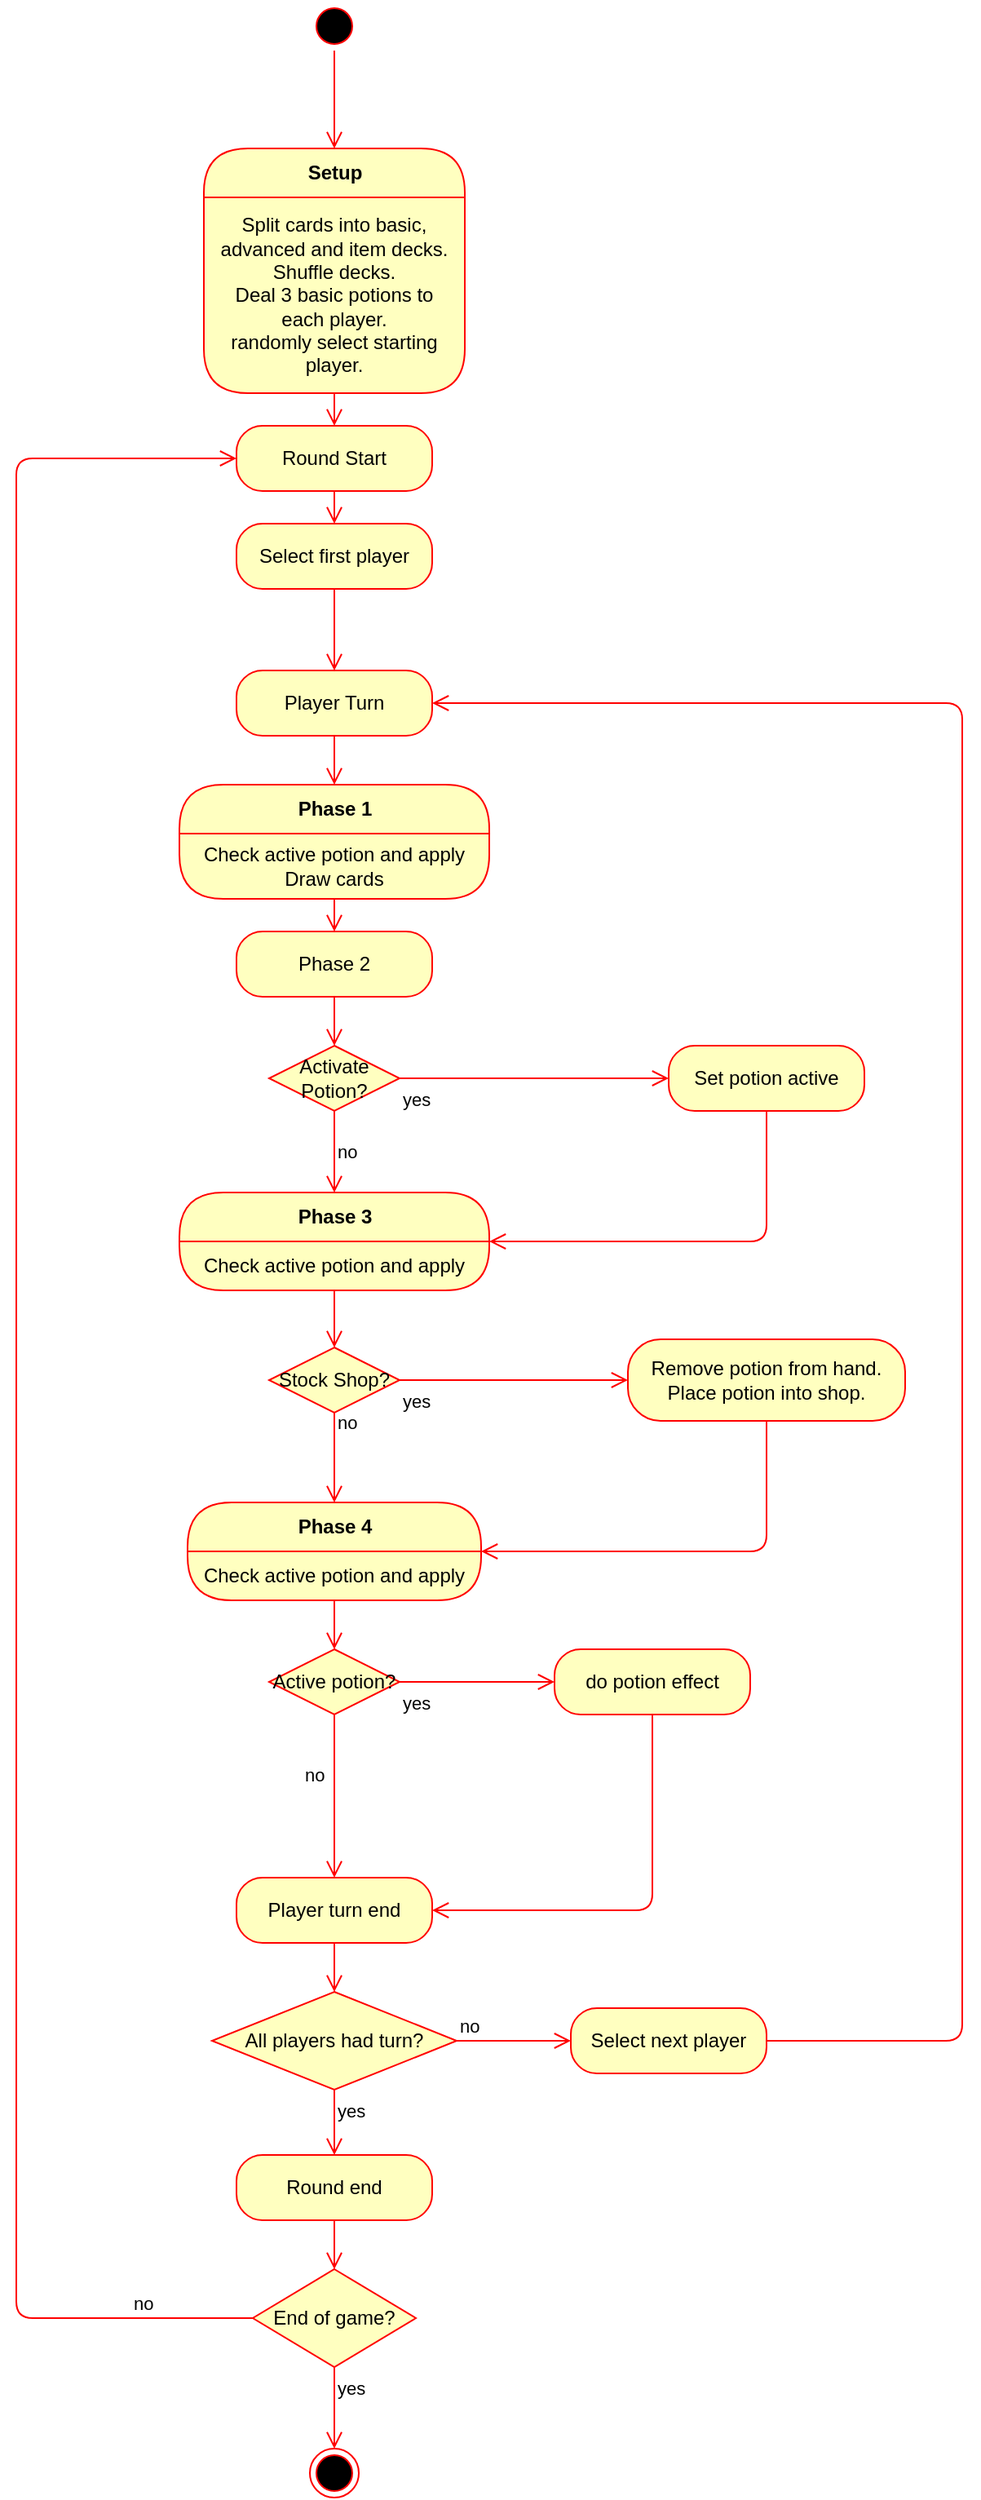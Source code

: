 <mxfile version="13.0.1" type="device"><diagram name="Page-1" id="58cdce13-f638-feb5-8d6f-7d28b1aa9fa0"><mxGraphModel dx="465" dy="817" grid="1" gridSize="10" guides="1" tooltips="1" connect="1" arrows="1" fold="1" page="0" pageScale="1" pageWidth="1100" pageHeight="850" background="#ffffff" math="0" shadow="0"><root><mxCell id="0"/><mxCell id="1" parent="0"/><mxCell id="uOx66koY2mOuwwDWzKwl-1" value="" style="ellipse;html=1;shape=startState;fillColor=#000000;strokeColor=#ff0000;" parent="1" vertex="1"><mxGeometry x="230" y="20" width="30" height="30" as="geometry"/></mxCell><mxCell id="uOx66koY2mOuwwDWzKwl-2" value="" style="edgeStyle=orthogonalEdgeStyle;html=1;verticalAlign=bottom;endArrow=open;endSize=8;strokeColor=#ff0000;entryX=0.5;entryY=0;entryDx=0;entryDy=0;" parent="1" source="uOx66koY2mOuwwDWzKwl-1" target="uOx66koY2mOuwwDWzKwl-8" edge="1"><mxGeometry relative="1" as="geometry"><mxPoint x="310" y="90" as="targetPoint"/></mxGeometry></mxCell><mxCell id="uOx66koY2mOuwwDWzKwl-10" value="" style="edgeStyle=orthogonalEdgeStyle;html=1;verticalAlign=bottom;endArrow=open;endSize=8;strokeColor=#ff0000;entryX=0.5;entryY=0;entryDx=0;entryDy=0;" parent="1" source="uOx66koY2mOuwwDWzKwl-8" target="uOx66koY2mOuwwDWzKwl-11" edge="1"><mxGeometry relative="1" as="geometry"><mxPoint x="245" y="320" as="targetPoint"/></mxGeometry></mxCell><mxCell id="uOx66koY2mOuwwDWzKwl-8" value="Setup" style="swimlane;html=1;fontStyle=1;align=center;verticalAlign=middle;childLayout=stackLayout;horizontal=1;startSize=30;horizontalStack=0;resizeParent=0;resizeLast=1;container=0;fontColor=#000000;collapsible=0;rounded=1;arcSize=30;strokeColor=#ff0000;fillColor=#ffffc0;swimlaneFillColor=#ffffc0;dropTarget=0;" parent="1" vertex="1"><mxGeometry x="165" y="110" width="160" height="150" as="geometry"/></mxCell><mxCell id="uOx66koY2mOuwwDWzKwl-9" value="Split cards into basic, advanced and item decks.&lt;br&gt;Shuffle decks.&lt;br&gt;Deal 3 basic potions to each player.&lt;br&gt;randomly select starting player." style="text;html=1;strokeColor=none;fillColor=none;align=center;verticalAlign=middle;spacingLeft=4;spacingRight=4;whiteSpace=wrap;overflow=hidden;rotatable=0;fontColor=#000000;" parent="uOx66koY2mOuwwDWzKwl-8" vertex="1"><mxGeometry y="30" width="160" height="120" as="geometry"/></mxCell><mxCell id="uOx66koY2mOuwwDWzKwl-11" value="Round Start" style="rounded=1;whiteSpace=wrap;html=1;arcSize=40;fontColor=#000000;fillColor=#ffffc0;strokeColor=#ff0000;" parent="1" vertex="1"><mxGeometry x="185" y="280" width="120" height="40" as="geometry"/></mxCell><mxCell id="uOx66koY2mOuwwDWzKwl-12" value="" style="edgeStyle=orthogonalEdgeStyle;html=1;verticalAlign=bottom;endArrow=open;endSize=8;strokeColor=#ff0000;" parent="1" source="uOx66koY2mOuwwDWzKwl-11" target="uOx66koY2mOuwwDWzKwl-13" edge="1"><mxGeometry relative="1" as="geometry"><mxPoint x="240" y="400" as="targetPoint"/></mxGeometry></mxCell><mxCell id="uOx66koY2mOuwwDWzKwl-13" value="Select first player" style="rounded=1;whiteSpace=wrap;html=1;arcSize=40;fontColor=#000000;fillColor=#ffffc0;strokeColor=#ff0000;" parent="1" vertex="1"><mxGeometry x="185" y="340" width="120" height="40" as="geometry"/></mxCell><mxCell id="uOx66koY2mOuwwDWzKwl-14" value="" style="edgeStyle=orthogonalEdgeStyle;html=1;verticalAlign=bottom;endArrow=open;endSize=8;strokeColor=#ff0000;entryX=0.5;entryY=0;entryDx=0;entryDy=0;" parent="1" source="uOx66koY2mOuwwDWzKwl-13" target="uOx66koY2mOuwwDWzKwl-17" edge="1"><mxGeometry relative="1" as="geometry"><mxPoint x="245" y="400" as="targetPoint"/></mxGeometry></mxCell><mxCell id="uOx66koY2mOuwwDWzKwl-17" value="Player Turn" style="rounded=1;whiteSpace=wrap;html=1;arcSize=40;fontColor=#000000;fillColor=#ffffc0;strokeColor=#ff0000;" parent="1" vertex="1"><mxGeometry x="185" y="430" width="120" height="40" as="geometry"/></mxCell><mxCell id="uOx66koY2mOuwwDWzKwl-18" value="" style="edgeStyle=orthogonalEdgeStyle;html=1;verticalAlign=bottom;endArrow=open;endSize=8;strokeColor=#ff0000;entryX=0.5;entryY=0;entryDx=0;entryDy=0;" parent="1" source="uOx66koY2mOuwwDWzKwl-17" target="uOx66koY2mOuwwDWzKwl-67" edge="1"><mxGeometry relative="1" as="geometry"><mxPoint x="245" y="510" as="targetPoint"/></mxGeometry></mxCell><mxCell id="uOx66koY2mOuwwDWzKwl-37" value="Activate Potion?" style="rhombus;whiteSpace=wrap;html=1;fillColor=#ffffc0;strokeColor=#ff0000;" parent="1" vertex="1"><mxGeometry x="205" y="660" width="80" height="40" as="geometry"/></mxCell><mxCell id="uOx66koY2mOuwwDWzKwl-38" value="no" style="edgeStyle=orthogonalEdgeStyle;html=1;align=left;verticalAlign=bottom;endArrow=open;endSize=8;strokeColor=#ff0000;exitX=0.5;exitY=1;exitDx=0;exitDy=0;entryX=0.5;entryY=0;entryDx=0;entryDy=0;" parent="1" source="uOx66koY2mOuwwDWzKwl-37" target="uOx66koY2mOuwwDWzKwl-72" edge="1"><mxGeometry x="0.333" relative="1" as="geometry"><mxPoint x="160" y="750" as="targetPoint"/><mxPoint as="offset"/></mxGeometry></mxCell><mxCell id="uOx66koY2mOuwwDWzKwl-39" value="yes" style="edgeStyle=orthogonalEdgeStyle;html=1;align=left;verticalAlign=top;endArrow=open;endSize=8;strokeColor=#ff0000;entryX=0;entryY=0.5;entryDx=0;entryDy=0;" parent="1" source="uOx66koY2mOuwwDWzKwl-37" target="uOx66koY2mOuwwDWzKwl-49" edge="1"><mxGeometry x="-1" relative="1" as="geometry"><mxPoint x="590" y="690" as="targetPoint"/></mxGeometry></mxCell><mxCell id="uOx66koY2mOuwwDWzKwl-40" value="Stock Shop?" style="rhombus;whiteSpace=wrap;html=1;fillColor=#ffffc0;strokeColor=#ff0000;" parent="1" vertex="1"><mxGeometry x="205" y="845" width="80" height="40" as="geometry"/></mxCell><mxCell id="uOx66koY2mOuwwDWzKwl-41" value="no" style="edgeStyle=orthogonalEdgeStyle;html=1;align=left;verticalAlign=bottom;endArrow=open;endSize=8;strokeColor=#ff0000;entryX=0.5;entryY=0;entryDx=0;entryDy=0;" parent="1" source="uOx66koY2mOuwwDWzKwl-40" target="uOx66koY2mOuwwDWzKwl-84" edge="1"><mxGeometry x="-0.455" relative="1" as="geometry"><mxPoint x="270" y="928" as="targetPoint"/><mxPoint as="offset"/></mxGeometry></mxCell><mxCell id="uOx66koY2mOuwwDWzKwl-42" value="yes" style="edgeStyle=orthogonalEdgeStyle;html=1;align=left;verticalAlign=top;endArrow=open;endSize=8;strokeColor=#ff0000;entryX=0;entryY=0.5;entryDx=0;entryDy=0;" parent="1" source="uOx66koY2mOuwwDWzKwl-40" target="uOx66koY2mOuwwDWzKwl-51" edge="1"><mxGeometry x="-1" relative="1" as="geometry"><mxPoint x="380" y="865" as="targetPoint"/></mxGeometry></mxCell><mxCell id="uOx66koY2mOuwwDWzKwl-49" value="Set potion active" style="rounded=1;whiteSpace=wrap;html=1;arcSize=40;fontColor=#000000;fillColor=#ffffc0;strokeColor=#ff0000;" parent="1" vertex="1"><mxGeometry x="450" y="660" width="120" height="40" as="geometry"/></mxCell><mxCell id="uOx66koY2mOuwwDWzKwl-50" value="" style="edgeStyle=orthogonalEdgeStyle;html=1;verticalAlign=bottom;endArrow=open;endSize=8;strokeColor=#ff0000;entryX=1;entryY=0;entryDx=0;entryDy=0;" parent="1" source="uOx66koY2mOuwwDWzKwl-49" target="uOx66koY2mOuwwDWzKwl-73" edge="1"><mxGeometry relative="1" as="geometry"><mxPoint x="320" y="740" as="targetPoint"/><Array as="points"><mxPoint x="510" y="780"/></Array></mxGeometry></mxCell><mxCell id="uOx66koY2mOuwwDWzKwl-51" value="Remove potion from hand.&lt;br&gt;Place potion into shop." style="rounded=1;whiteSpace=wrap;html=1;arcSize=40;fontColor=#000000;fillColor=#ffffc0;strokeColor=#ff0000;" parent="1" vertex="1"><mxGeometry x="425" y="840" width="170" height="50" as="geometry"/></mxCell><mxCell id="uOx66koY2mOuwwDWzKwl-52" value="" style="edgeStyle=orthogonalEdgeStyle;html=1;verticalAlign=bottom;endArrow=open;endSize=8;strokeColor=#ff0000;entryX=1;entryY=0;entryDx=0;entryDy=0;exitX=0.5;exitY=1;exitDx=0;exitDy=0;" parent="1" source="uOx66koY2mOuwwDWzKwl-51" target="uOx66koY2mOuwwDWzKwl-85" edge="1"><mxGeometry relative="1" as="geometry"><mxPoint x="305" y="940" as="targetPoint"/><Array as="points"><mxPoint x="510" y="970"/></Array></mxGeometry></mxCell><mxCell id="uOx66koY2mOuwwDWzKwl-56" value="Phase 2" style="rounded=1;whiteSpace=wrap;html=1;arcSize=40;fontColor=#000000;fillColor=#ffffc0;strokeColor=#ff0000;" parent="1" vertex="1"><mxGeometry x="185" y="590" width="120" height="40" as="geometry"/></mxCell><mxCell id="uOx66koY2mOuwwDWzKwl-57" value="" style="edgeStyle=orthogonalEdgeStyle;html=1;verticalAlign=bottom;endArrow=open;endSize=8;strokeColor=#ff0000;entryX=0.5;entryY=0;entryDx=0;entryDy=0;" parent="1" source="uOx66koY2mOuwwDWzKwl-56" target="uOx66koY2mOuwwDWzKwl-37" edge="1"><mxGeometry relative="1" as="geometry"><mxPoint x="520" y="500" as="targetPoint"/></mxGeometry></mxCell><mxCell id="uOx66koY2mOuwwDWzKwl-69" value="" style="edgeStyle=orthogonalEdgeStyle;html=1;verticalAlign=bottom;endArrow=open;endSize=8;strokeColor=#ff0000;entryX=0.5;entryY=0;entryDx=0;entryDy=0;" parent="1" source="uOx66koY2mOuwwDWzKwl-67" target="uOx66koY2mOuwwDWzKwl-56" edge="1"><mxGeometry relative="1" as="geometry"><mxPoint x="530" y="560" as="targetPoint"/></mxGeometry></mxCell><mxCell id="uOx66koY2mOuwwDWzKwl-67" value="Phase 1" style="swimlane;html=1;fontStyle=1;align=center;verticalAlign=middle;childLayout=stackLayout;horizontal=1;startSize=30;horizontalStack=0;resizeParent=0;resizeLast=1;container=0;fontColor=#000000;collapsible=0;rounded=1;arcSize=30;strokeColor=#ff0000;fillColor=#ffffc0;swimlaneFillColor=#ffffc0;dropTarget=0;" parent="1" vertex="1"><mxGeometry x="150" y="500" width="190" height="70" as="geometry"/></mxCell><mxCell id="uOx66koY2mOuwwDWzKwl-68" value="Check active potion and apply&lt;br&gt;Draw cards" style="text;html=1;strokeColor=none;fillColor=none;align=center;verticalAlign=middle;spacingLeft=4;spacingRight=4;whiteSpace=wrap;overflow=hidden;rotatable=0;fontColor=#000000;" parent="uOx66koY2mOuwwDWzKwl-67" vertex="1"><mxGeometry y="30" width="190" height="40" as="geometry"/></mxCell><mxCell id="uOx66koY2mOuwwDWzKwl-74" value="" style="edgeStyle=orthogonalEdgeStyle;html=1;verticalAlign=bottom;endArrow=open;endSize=8;strokeColor=#ff0000;entryX=0.5;entryY=0;entryDx=0;entryDy=0;" parent="1" source="uOx66koY2mOuwwDWzKwl-72" target="uOx66koY2mOuwwDWzKwl-40" edge="1"><mxGeometry relative="1" as="geometry"><mxPoint x="520" y="1120" as="targetPoint"/></mxGeometry></mxCell><mxCell id="uOx66koY2mOuwwDWzKwl-72" value="Phase 3" style="swimlane;html=1;fontStyle=1;align=center;verticalAlign=middle;childLayout=stackLayout;horizontal=1;startSize=30;horizontalStack=0;resizeParent=0;resizeLast=1;container=0;fontColor=#000000;collapsible=0;rounded=1;arcSize=30;strokeColor=#ff0000;fillColor=#ffffc0;swimlaneFillColor=#ffffc0;dropTarget=0;" parent="1" vertex="1"><mxGeometry x="150" y="750" width="190" height="60" as="geometry"/></mxCell><mxCell id="uOx66koY2mOuwwDWzKwl-73" value="Check active potion and apply" style="text;html=1;strokeColor=none;fillColor=none;align=center;verticalAlign=middle;spacingLeft=4;spacingRight=4;whiteSpace=wrap;overflow=hidden;rotatable=0;fontColor=#000000;" parent="uOx66koY2mOuwwDWzKwl-72" vertex="1"><mxGeometry y="30" width="190" height="30" as="geometry"/></mxCell><mxCell id="uOx66koY2mOuwwDWzKwl-75" value="Subtitle" style="text;html=1;strokeColor=none;fillColor=none;align=center;verticalAlign=middle;spacingLeft=4;spacingRight=4;whiteSpace=wrap;overflow=hidden;rotatable=0;fontColor=#000000;" parent="uOx66koY2mOuwwDWzKwl-72" vertex="1"><mxGeometry y="60" width="190" as="geometry"/></mxCell><mxCell id="uOx66koY2mOuwwDWzKwl-86" value="" style="edgeStyle=orthogonalEdgeStyle;html=1;verticalAlign=bottom;endArrow=open;endSize=8;strokeColor=#ff0000;entryX=0.5;entryY=0;entryDx=0;entryDy=0;" parent="1" source="uOx66koY2mOuwwDWzKwl-84" target="fGJ4vEKUi1iYN8f689KO-3" edge="1"><mxGeometry relative="1" as="geometry"><mxPoint x="245" y="1050" as="targetPoint"/></mxGeometry></mxCell><mxCell id="uOx66koY2mOuwwDWzKwl-84" value="Phase 4" style="swimlane;html=1;fontStyle=1;align=center;verticalAlign=middle;childLayout=stackLayout;horizontal=1;startSize=30;horizontalStack=0;resizeParent=0;resizeLast=1;container=0;fontColor=#000000;collapsible=0;rounded=1;arcSize=30;strokeColor=#ff0000;fillColor=#ffffc0;swimlaneFillColor=#ffffc0;dropTarget=0;" parent="1" vertex="1"><mxGeometry x="155" y="940" width="180" height="60" as="geometry"/></mxCell><mxCell id="uOx66koY2mOuwwDWzKwl-85" value="Check active potion and apply" style="text;html=1;strokeColor=none;fillColor=none;align=center;verticalAlign=middle;spacingLeft=4;spacingRight=4;whiteSpace=wrap;overflow=hidden;rotatable=0;fontColor=#000000;" parent="uOx66koY2mOuwwDWzKwl-84" vertex="1"><mxGeometry y="30" width="180" height="30" as="geometry"/></mxCell><mxCell id="uOx66koY2mOuwwDWzKwl-87" value="Player turn end" style="rounded=1;whiteSpace=wrap;html=1;arcSize=40;fontColor=#000000;fillColor=#ffffc0;strokeColor=#ff0000;" parent="1" vertex="1"><mxGeometry x="185" y="1170" width="120" height="40" as="geometry"/></mxCell><mxCell id="uOx66koY2mOuwwDWzKwl-88" value="" style="edgeStyle=orthogonalEdgeStyle;html=1;verticalAlign=bottom;endArrow=open;endSize=8;strokeColor=#ff0000;entryX=0.5;entryY=0;entryDx=0;entryDy=0;" parent="1" source="uOx66koY2mOuwwDWzKwl-87" target="uOx66koY2mOuwwDWzKwl-89" edge="1"><mxGeometry relative="1" as="geometry"><mxPoint x="245" y="1260" as="targetPoint"/></mxGeometry></mxCell><mxCell id="uOx66koY2mOuwwDWzKwl-89" value="All players had turn?" style="rhombus;whiteSpace=wrap;html=1;fillColor=#ffffc0;strokeColor=#ff0000;" parent="1" vertex="1"><mxGeometry x="170" y="1240" width="150" height="60" as="geometry"/></mxCell><mxCell id="uOx66koY2mOuwwDWzKwl-90" value="no" style="edgeStyle=orthogonalEdgeStyle;html=1;align=left;verticalAlign=bottom;endArrow=open;endSize=8;strokeColor=#ff0000;entryX=0;entryY=0.5;entryDx=0;entryDy=0;" parent="1" source="uOx66koY2mOuwwDWzKwl-89" target="uOx66koY2mOuwwDWzKwl-93" edge="1"><mxGeometry x="-1" relative="1" as="geometry"><mxPoint x="335" y="1330" as="targetPoint"/></mxGeometry></mxCell><mxCell id="uOx66koY2mOuwwDWzKwl-91" value="yes" style="edgeStyle=orthogonalEdgeStyle;html=1;align=left;verticalAlign=top;endArrow=open;endSize=8;strokeColor=#ff0000;entryX=0.5;entryY=0;entryDx=0;entryDy=0;" parent="1" source="uOx66koY2mOuwwDWzKwl-89" target="uOx66koY2mOuwwDWzKwl-95" edge="1"><mxGeometry x="-1" relative="1" as="geometry"><mxPoint x="195" y="1390" as="targetPoint"/></mxGeometry></mxCell><mxCell id="uOx66koY2mOuwwDWzKwl-93" value="Select next player" style="rounded=1;whiteSpace=wrap;html=1;arcSize=40;fontColor=#000000;fillColor=#ffffc0;strokeColor=#ff0000;" parent="1" vertex="1"><mxGeometry x="390" y="1250" width="120" height="40" as="geometry"/></mxCell><mxCell id="uOx66koY2mOuwwDWzKwl-94" value="" style="edgeStyle=orthogonalEdgeStyle;html=1;verticalAlign=bottom;endArrow=open;endSize=8;strokeColor=#ff0000;exitX=1;exitY=0.5;exitDx=0;exitDy=0;entryX=1;entryY=0.5;entryDx=0;entryDy=0;" parent="1" source="uOx66koY2mOuwwDWzKwl-93" target="uOx66koY2mOuwwDWzKwl-17" edge="1"><mxGeometry relative="1" as="geometry"><mxPoint x="450" y="1210" as="targetPoint"/><Array as="points"><mxPoint x="630" y="1270"/><mxPoint x="630" y="450"/></Array></mxGeometry></mxCell><mxCell id="uOx66koY2mOuwwDWzKwl-95" value="Round end" style="rounded=1;whiteSpace=wrap;html=1;arcSize=40;fontColor=#000000;fillColor=#ffffc0;strokeColor=#ff0000;" parent="1" vertex="1"><mxGeometry x="185" y="1340" width="120" height="40" as="geometry"/></mxCell><mxCell id="uOx66koY2mOuwwDWzKwl-96" value="" style="edgeStyle=orthogonalEdgeStyle;html=1;verticalAlign=bottom;endArrow=open;endSize=8;strokeColor=#ff0000;entryX=0.5;entryY=0;entryDx=0;entryDy=0;" parent="1" source="uOx66koY2mOuwwDWzKwl-95" target="uOx66koY2mOuwwDWzKwl-100" edge="1"><mxGeometry relative="1" as="geometry"><mxPoint x="245" y="1440" as="targetPoint"/></mxGeometry></mxCell><mxCell id="uOx66koY2mOuwwDWzKwl-100" value="End of game?" style="rhombus;whiteSpace=wrap;html=1;fillColor=#ffffc0;strokeColor=#ff0000;" parent="1" vertex="1"><mxGeometry x="195" y="1410" width="100" height="60" as="geometry"/></mxCell><mxCell id="uOx66koY2mOuwwDWzKwl-101" value="no" style="edgeStyle=orthogonalEdgeStyle;html=1;align=left;verticalAlign=bottom;endArrow=open;endSize=8;strokeColor=#ff0000;exitX=0;exitY=0.5;exitDx=0;exitDy=0;entryX=0;entryY=0.5;entryDx=0;entryDy=0;" parent="1" source="uOx66koY2mOuwwDWzKwl-100" target="uOx66koY2mOuwwDWzKwl-11" edge="1"><mxGeometry x="-0.894" relative="1" as="geometry"><mxPoint x="330" y="1430" as="targetPoint"/><Array as="points"><mxPoint x="50" y="1440"/><mxPoint x="50" y="300"/></Array><mxPoint as="offset"/></mxGeometry></mxCell><mxCell id="uOx66koY2mOuwwDWzKwl-102" value="yes" style="edgeStyle=orthogonalEdgeStyle;html=1;align=left;verticalAlign=top;endArrow=open;endSize=8;strokeColor=#ff0000;exitX=0.5;exitY=1;exitDx=0;exitDy=0;entryX=0.5;entryY=0;entryDx=0;entryDy=0;" parent="1" source="uOx66koY2mOuwwDWzKwl-100" target="uOx66koY2mOuwwDWzKwl-103" edge="1"><mxGeometry x="-1" relative="1" as="geometry"><mxPoint x="190" y="1650" as="targetPoint"/></mxGeometry></mxCell><mxCell id="uOx66koY2mOuwwDWzKwl-103" value="" style="ellipse;html=1;shape=endState;fillColor=#000000;strokeColor=#ff0000;" parent="1" vertex="1"><mxGeometry x="230" y="1520" width="30" height="30" as="geometry"/></mxCell><mxCell id="fGJ4vEKUi1iYN8f689KO-3" value="Active potion?" style="rhombus;whiteSpace=wrap;html=1;fillColor=#ffffc0;strokeColor=#ff0000;" vertex="1" parent="1"><mxGeometry x="205" y="1030" width="80" height="40" as="geometry"/></mxCell><mxCell id="fGJ4vEKUi1iYN8f689KO-4" value="no" style="edgeStyle=orthogonalEdgeStyle;html=1;align=left;verticalAlign=bottom;endArrow=open;endSize=8;strokeColor=#ff0000;entryX=0.5;entryY=0;entryDx=0;entryDy=0;exitX=0.5;exitY=1;exitDx=0;exitDy=0;" edge="1" source="fGJ4vEKUi1iYN8f689KO-3" parent="1" target="uOx66koY2mOuwwDWzKwl-87"><mxGeometry x="-0.294" y="-10" relative="1" as="geometry"><mxPoint x="340" y="1070" as="targetPoint"/><mxPoint x="270" y="1110" as="sourcePoint"/><mxPoint x="-10" y="10" as="offset"/></mxGeometry></mxCell><mxCell id="fGJ4vEKUi1iYN8f689KO-5" value="yes" style="edgeStyle=orthogonalEdgeStyle;html=1;align=left;verticalAlign=top;endArrow=open;endSize=8;strokeColor=#ff0000;" edge="1" source="fGJ4vEKUi1iYN8f689KO-3" parent="1" target="fGJ4vEKUi1iYN8f689KO-6"><mxGeometry x="-1" relative="1" as="geometry"><mxPoint x="400" y="1050" as="targetPoint"/></mxGeometry></mxCell><mxCell id="fGJ4vEKUi1iYN8f689KO-6" value="do potion effect" style="rounded=1;whiteSpace=wrap;html=1;arcSize=40;fontColor=#000000;fillColor=#ffffc0;strokeColor=#ff0000;" vertex="1" parent="1"><mxGeometry x="380" y="1030" width="120" height="40" as="geometry"/></mxCell><mxCell id="fGJ4vEKUi1iYN8f689KO-7" value="" style="edgeStyle=orthogonalEdgeStyle;html=1;verticalAlign=bottom;endArrow=open;endSize=8;strokeColor=#ff0000;entryX=1;entryY=0.5;entryDx=0;entryDy=0;" edge="1" source="fGJ4vEKUi1iYN8f689KO-6" parent="1" target="uOx66koY2mOuwwDWzKwl-87"><mxGeometry relative="1" as="geometry"><mxPoint x="440" y="1130" as="targetPoint"/><Array as="points"><mxPoint x="440" y="1190"/></Array></mxGeometry></mxCell></root></mxGraphModel></diagram></mxfile>